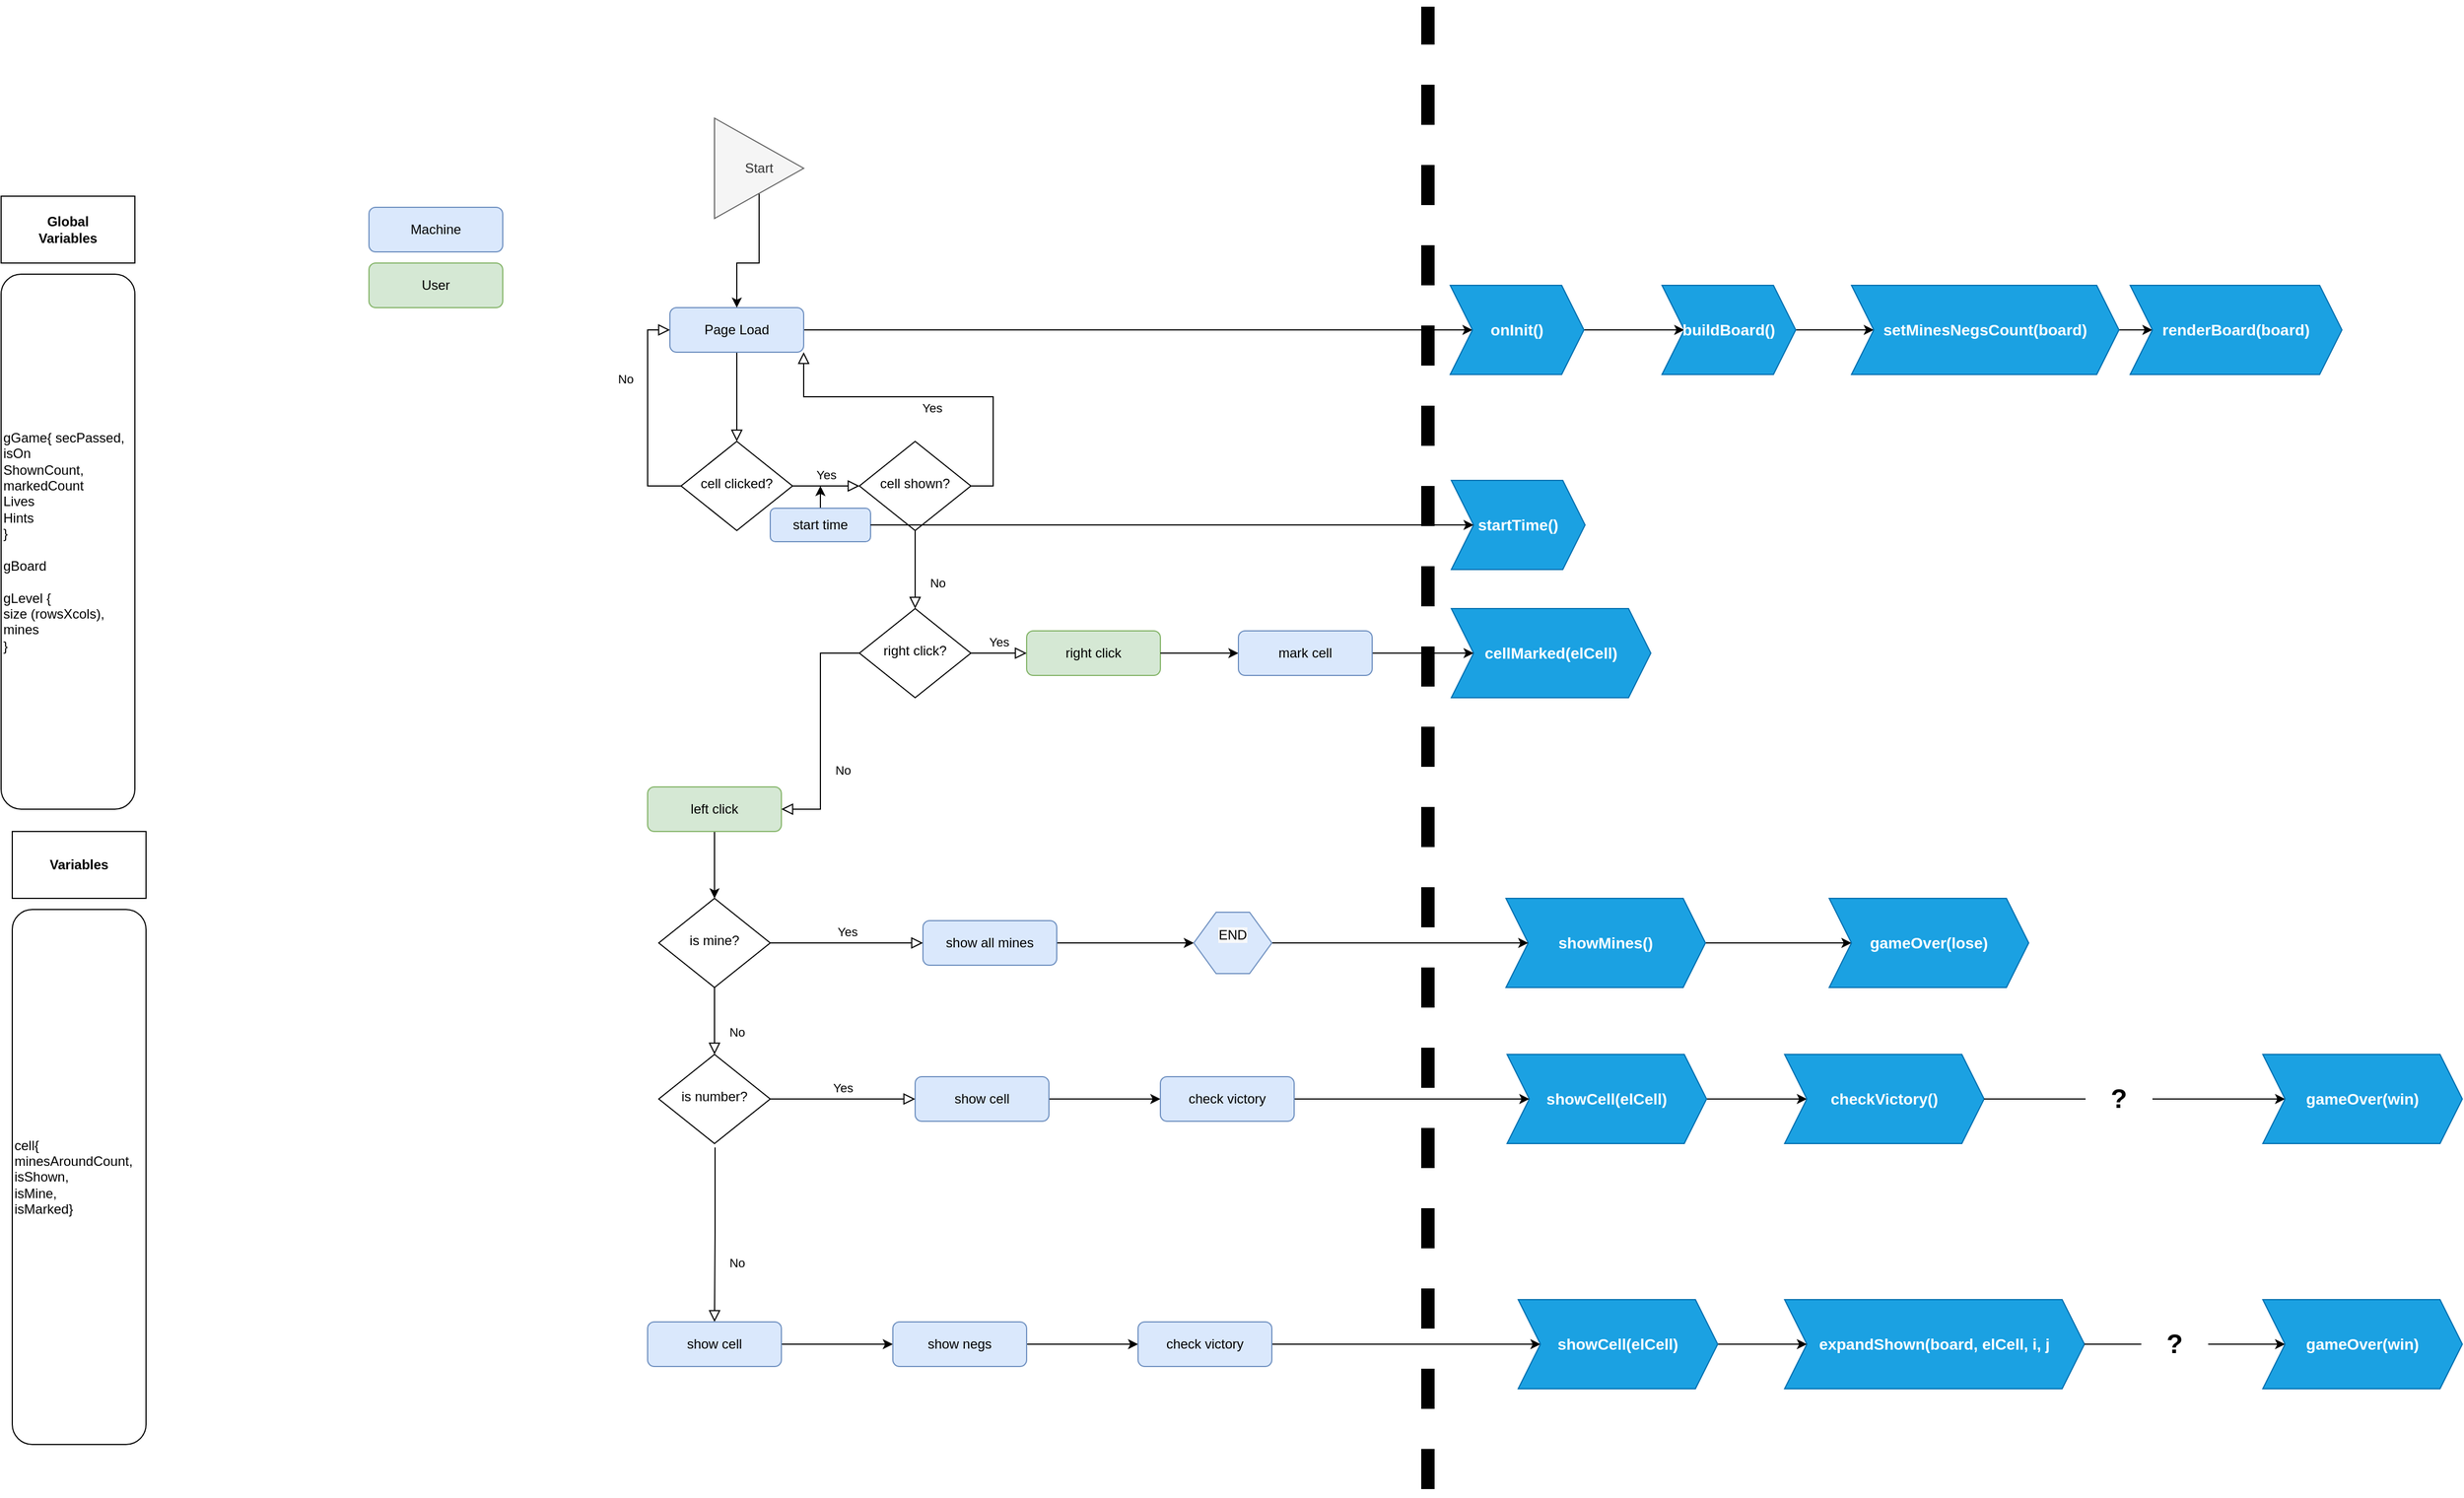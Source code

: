 <mxfile>
    <diagram id="C5RBs43oDa-KdzZeNtuy" name="Page-1">
        <mxGraphModel dx="654" dy="1541" grid="1" gridSize="10" guides="1" tooltips="1" connect="1" arrows="1" fold="1" page="1" pageScale="1" pageWidth="827" pageHeight="1169" math="0" shadow="0">
            <root>
                <mxCell id="WIyWlLk6GJQsqaUBKTNV-0"/>
                <mxCell id="WIyWlLk6GJQsqaUBKTNV-1" parent="WIyWlLk6GJQsqaUBKTNV-0"/>
                <mxCell id="WIyWlLk6GJQsqaUBKTNV-2" value="" style="rounded=0;html=1;jettySize=auto;orthogonalLoop=1;fontSize=11;endArrow=block;endFill=0;endSize=8;strokeWidth=1;shadow=0;labelBackgroundColor=none;edgeStyle=orthogonalEdgeStyle;entryX=0.5;entryY=0;entryDx=0;entryDy=0;" parent="WIyWlLk6GJQsqaUBKTNV-1" source="WIyWlLk6GJQsqaUBKTNV-3" target="WIyWlLk6GJQsqaUBKTNV-10" edge="1">
                    <mxGeometry relative="1" as="geometry">
                        <mxPoint x="660" y="190" as="targetPoint"/>
                    </mxGeometry>
                </mxCell>
                <mxCell id="oJ39Y8Fwi_5TrmCVYfJB-11" style="edgeStyle=orthogonalEdgeStyle;rounded=0;orthogonalLoop=1;jettySize=auto;html=1;entryX=0;entryY=0.5;entryDx=0;entryDy=0;fontSize=12;" parent="WIyWlLk6GJQsqaUBKTNV-1" source="WIyWlLk6GJQsqaUBKTNV-3" target="oJ39Y8Fwi_5TrmCVYfJB-10" edge="1">
                    <mxGeometry relative="1" as="geometry"/>
                </mxCell>
                <mxCell id="WIyWlLk6GJQsqaUBKTNV-3" value="Page Load" style="rounded=1;whiteSpace=wrap;html=1;fontSize=12;glass=0;strokeWidth=1;shadow=0;fillColor=#dae8fc;strokeColor=#6c8ebf;" parent="WIyWlLk6GJQsqaUBKTNV-1" vertex="1">
                    <mxGeometry x="600" y="100" width="120" height="40" as="geometry"/>
                </mxCell>
                <mxCell id="WIyWlLk6GJQsqaUBKTNV-8" value="No" style="rounded=0;html=1;jettySize=auto;orthogonalLoop=1;fontSize=11;endArrow=block;endFill=0;endSize=8;strokeWidth=1;shadow=0;labelBackgroundColor=none;edgeStyle=orthogonalEdgeStyle;entryX=0;entryY=0.5;entryDx=0;entryDy=0;exitX=0;exitY=0.5;exitDx=0;exitDy=0;" parent="WIyWlLk6GJQsqaUBKTNV-1" source="WIyWlLk6GJQsqaUBKTNV-10" target="WIyWlLk6GJQsqaUBKTNV-3" edge="1">
                    <mxGeometry x="0.333" y="20" relative="1" as="geometry">
                        <mxPoint as="offset"/>
                    </mxGeometry>
                </mxCell>
                <mxCell id="WIyWlLk6GJQsqaUBKTNV-9" value="Yes" style="edgeStyle=orthogonalEdgeStyle;rounded=0;html=1;jettySize=auto;orthogonalLoop=1;fontSize=11;endArrow=block;endFill=0;endSize=8;strokeWidth=1;shadow=0;labelBackgroundColor=none;entryX=0;entryY=0.5;entryDx=0;entryDy=0;" parent="WIyWlLk6GJQsqaUBKTNV-1" source="WIyWlLk6GJQsqaUBKTNV-10" target="oJ39Y8Fwi_5TrmCVYfJB-28" edge="1">
                    <mxGeometry y="10" relative="1" as="geometry">
                        <mxPoint as="offset"/>
                        <mxPoint x="819.941" y="352" as="targetPoint"/>
                    </mxGeometry>
                </mxCell>
                <mxCell id="WIyWlLk6GJQsqaUBKTNV-10" value="cell clicked?" style="rhombus;whiteSpace=wrap;html=1;shadow=0;fontFamily=Helvetica;fontSize=12;align=center;strokeWidth=1;spacing=6;spacingTop=-4;" parent="WIyWlLk6GJQsqaUBKTNV-1" vertex="1">
                    <mxGeometry x="610" y="220" width="100" height="80" as="geometry"/>
                </mxCell>
                <mxCell id="oJ39Y8Fwi_5TrmCVYfJB-0" value="&lt;b&gt;Global&lt;br&gt;Variables&lt;/b&gt;" style="rounded=0;whiteSpace=wrap;html=1;" parent="WIyWlLk6GJQsqaUBKTNV-1" vertex="1">
                    <mxGeometry width="120" height="60" as="geometry"/>
                </mxCell>
                <mxCell id="oJ39Y8Fwi_5TrmCVYfJB-1" value="gGame{&#9;secPassed,&lt;br&gt;&#9;isOn&lt;br&gt;ShownCount,&lt;br&gt;markedCount&lt;br&gt;&#9;Lives&lt;br&gt;&#9;Hints&lt;br&gt;&#9;}&lt;br&gt;&lt;br&gt;gBoard&lt;br&gt;&lt;br&gt;gLevel {&lt;br&gt;size (rowsXcols),&lt;br&gt;mines&lt;br&gt;}" style="rounded=1;whiteSpace=wrap;html=1;align=left;" parent="WIyWlLk6GJQsqaUBKTNV-1" vertex="1">
                    <mxGeometry y="70" width="120" height="480" as="geometry"/>
                </mxCell>
                <mxCell id="oJ39Y8Fwi_5TrmCVYfJB-2" value="&lt;b&gt;Variables&lt;/b&gt;" style="rounded=0;whiteSpace=wrap;html=1;" parent="WIyWlLk6GJQsqaUBKTNV-1" vertex="1">
                    <mxGeometry x="10" y="570" width="120" height="60" as="geometry"/>
                </mxCell>
                <mxCell id="oJ39Y8Fwi_5TrmCVYfJB-3" value="cell{&lt;br&gt;minesAroundCount,&lt;br&gt;isShown,&lt;br&gt;isMine,&lt;br&gt;isMarked}" style="rounded=1;whiteSpace=wrap;html=1;align=left;" parent="WIyWlLk6GJQsqaUBKTNV-1" vertex="1">
                    <mxGeometry x="10" y="640" width="120" height="480" as="geometry"/>
                </mxCell>
                <mxCell id="oJ39Y8Fwi_5TrmCVYfJB-4" value="Machine" style="rounded=1;whiteSpace=wrap;html=1;fontSize=12;glass=0;strokeWidth=1;shadow=0;fillColor=#dae8fc;strokeColor=#6c8ebf;" parent="WIyWlLk6GJQsqaUBKTNV-1" vertex="1">
                    <mxGeometry x="330" y="10" width="120" height="40" as="geometry"/>
                </mxCell>
                <mxCell id="oJ39Y8Fwi_5TrmCVYfJB-5" value="User" style="rounded=1;whiteSpace=wrap;html=1;fontSize=12;glass=0;strokeWidth=1;shadow=0;fillColor=#d5e8d4;strokeColor=#82b366;" parent="WIyWlLk6GJQsqaUBKTNV-1" vertex="1">
                    <mxGeometry x="330" y="60" width="120" height="40" as="geometry"/>
                </mxCell>
                <mxCell id="oJ39Y8Fwi_5TrmCVYfJB-9" style="edgeStyle=orthogonalEdgeStyle;rounded=0;orthogonalLoop=1;jettySize=auto;html=1;entryX=0.5;entryY=0;entryDx=0;entryDy=0;fontSize=12;" parent="WIyWlLk6GJQsqaUBKTNV-1" source="oJ39Y8Fwi_5TrmCVYfJB-7" target="WIyWlLk6GJQsqaUBKTNV-3" edge="1">
                    <mxGeometry relative="1" as="geometry"/>
                </mxCell>
                <mxCell id="oJ39Y8Fwi_5TrmCVYfJB-7" value="Start" style="triangle;whiteSpace=wrap;html=1;fontSize=12;fillColor=#f5f5f5;fontColor=#333333;strokeColor=#666666;align=center;" parent="WIyWlLk6GJQsqaUBKTNV-1" vertex="1">
                    <mxGeometry x="640" y="-70" width="80" height="90" as="geometry"/>
                </mxCell>
                <mxCell id="oJ39Y8Fwi_5TrmCVYfJB-13" style="edgeStyle=orthogonalEdgeStyle;rounded=0;orthogonalLoop=1;jettySize=auto;html=1;entryX=0;entryY=0.5;entryDx=0;entryDy=0;fontSize=12;" parent="WIyWlLk6GJQsqaUBKTNV-1" source="oJ39Y8Fwi_5TrmCVYfJB-10" target="oJ39Y8Fwi_5TrmCVYfJB-12" edge="1">
                    <mxGeometry relative="1" as="geometry"/>
                </mxCell>
                <mxCell id="oJ39Y8Fwi_5TrmCVYfJB-10" value="&lt;b&gt;&lt;font style=&quot;font-size: 14px;&quot;&gt;onInit()&lt;/font&gt;&lt;/b&gt;" style="shape=step;perimeter=stepPerimeter;whiteSpace=wrap;html=1;fixedSize=1;fontSize=12;fillColor=#1ba1e2;fontColor=#ffffff;strokeColor=#006EAF;" parent="WIyWlLk6GJQsqaUBKTNV-1" vertex="1">
                    <mxGeometry x="1300" y="80" width="120" height="80" as="geometry"/>
                </mxCell>
                <mxCell id="oJ39Y8Fwi_5TrmCVYfJB-15" style="edgeStyle=orthogonalEdgeStyle;rounded=0;orthogonalLoop=1;jettySize=auto;html=1;entryX=0;entryY=0.5;entryDx=0;entryDy=0;fontSize=12;" parent="WIyWlLk6GJQsqaUBKTNV-1" source="oJ39Y8Fwi_5TrmCVYfJB-12" target="oJ39Y8Fwi_5TrmCVYfJB-14" edge="1">
                    <mxGeometry relative="1" as="geometry"/>
                </mxCell>
                <mxCell id="oJ39Y8Fwi_5TrmCVYfJB-12" value="&lt;b&gt;&lt;font style=&quot;font-size: 14px;&quot;&gt;buildBoard()&lt;/font&gt;&lt;/b&gt;" style="shape=step;perimeter=stepPerimeter;whiteSpace=wrap;html=1;fixedSize=1;fontSize=12;fillColor=#1ba1e2;fontColor=#ffffff;strokeColor=#006EAF;" parent="WIyWlLk6GJQsqaUBKTNV-1" vertex="1">
                    <mxGeometry x="1490" y="80" width="120" height="80" as="geometry"/>
                </mxCell>
                <mxCell id="oJ39Y8Fwi_5TrmCVYfJB-17" style="edgeStyle=orthogonalEdgeStyle;rounded=0;orthogonalLoop=1;jettySize=auto;html=1;entryX=0;entryY=0.5;entryDx=0;entryDy=0;fontSize=12;" parent="WIyWlLk6GJQsqaUBKTNV-1" source="oJ39Y8Fwi_5TrmCVYfJB-14" target="oJ39Y8Fwi_5TrmCVYfJB-16" edge="1">
                    <mxGeometry relative="1" as="geometry"/>
                </mxCell>
                <mxCell id="oJ39Y8Fwi_5TrmCVYfJB-14" value="&lt;b&gt;&lt;font style=&quot;font-size: 14px;&quot;&gt;setMinesNegsCount(board)&lt;/font&gt;&lt;/b&gt;" style="shape=step;perimeter=stepPerimeter;whiteSpace=wrap;html=1;fixedSize=1;fontSize=12;fillColor=#1ba1e2;fontColor=#ffffff;strokeColor=#006EAF;" parent="WIyWlLk6GJQsqaUBKTNV-1" vertex="1">
                    <mxGeometry x="1660" y="80" width="240" height="80" as="geometry"/>
                </mxCell>
                <mxCell id="oJ39Y8Fwi_5TrmCVYfJB-16" value="&lt;b&gt;&lt;font style=&quot;font-size: 14px;&quot;&gt;renderBoard(board)&lt;/font&gt;&lt;/b&gt;" style="shape=step;perimeter=stepPerimeter;whiteSpace=wrap;html=1;fixedSize=1;fontSize=12;fillColor=#1ba1e2;fontColor=#ffffff;strokeColor=#006EAF;" parent="WIyWlLk6GJQsqaUBKTNV-1" vertex="1">
                    <mxGeometry x="1910" y="80" width="190" height="80" as="geometry"/>
                </mxCell>
                <mxCell id="oJ39Y8Fwi_5TrmCVYfJB-22" value="right click?" style="rhombus;whiteSpace=wrap;html=1;shadow=0;fontFamily=Helvetica;fontSize=12;align=center;strokeWidth=1;spacing=6;spacingTop=-4;" parent="WIyWlLk6GJQsqaUBKTNV-1" vertex="1">
                    <mxGeometry x="770" y="370" width="100" height="80" as="geometry"/>
                </mxCell>
                <mxCell id="oJ39Y8Fwi_5TrmCVYfJB-45" style="edgeStyle=orthogonalEdgeStyle;rounded=0;orthogonalLoop=1;jettySize=auto;html=1;entryX=0.5;entryY=0;entryDx=0;entryDy=0;strokeWidth=1;fontSize=15;" parent="WIyWlLk6GJQsqaUBKTNV-1" source="oJ39Y8Fwi_5TrmCVYfJB-24" target="oJ39Y8Fwi_5TrmCVYfJB-40" edge="1">
                    <mxGeometry relative="1" as="geometry"/>
                </mxCell>
                <mxCell id="oJ39Y8Fwi_5TrmCVYfJB-24" value="left click" style="rounded=1;whiteSpace=wrap;html=1;fontSize=12;glass=0;strokeWidth=1;shadow=0;fillColor=#d5e8d4;strokeColor=#82b366;" parent="WIyWlLk6GJQsqaUBKTNV-1" vertex="1">
                    <mxGeometry x="580" y="530" width="120" height="40" as="geometry"/>
                </mxCell>
                <mxCell id="oJ39Y8Fwi_5TrmCVYfJB-25" value="No" style="rounded=0;html=1;jettySize=auto;orthogonalLoop=1;fontSize=11;endArrow=block;endFill=0;endSize=8;strokeWidth=1;shadow=0;labelBackgroundColor=none;edgeStyle=orthogonalEdgeStyle;exitX=0;exitY=0.5;exitDx=0;exitDy=0;entryX=1;entryY=0.5;entryDx=0;entryDy=0;" parent="WIyWlLk6GJQsqaUBKTNV-1" source="oJ39Y8Fwi_5TrmCVYfJB-22" target="oJ39Y8Fwi_5TrmCVYfJB-24" edge="1">
                    <mxGeometry x="0.333" y="20" relative="1" as="geometry">
                        <mxPoint as="offset"/>
                        <mxPoint x="620" y="270" as="sourcePoint"/>
                        <mxPoint x="740" y="350" as="targetPoint"/>
                    </mxGeometry>
                </mxCell>
                <mxCell id="oJ39Y8Fwi_5TrmCVYfJB-26" value="right click" style="rounded=1;whiteSpace=wrap;html=1;fontSize=12;glass=0;strokeWidth=1;shadow=0;fillColor=#d5e8d4;strokeColor=#82b366;" parent="WIyWlLk6GJQsqaUBKTNV-1" vertex="1">
                    <mxGeometry x="920" y="390" width="120" height="40" as="geometry"/>
                </mxCell>
                <mxCell id="oJ39Y8Fwi_5TrmCVYfJB-27" value="Yes" style="edgeStyle=orthogonalEdgeStyle;rounded=0;html=1;jettySize=auto;orthogonalLoop=1;fontSize=11;endArrow=block;endFill=0;endSize=8;strokeWidth=1;shadow=0;labelBackgroundColor=none;entryX=0;entryY=0.5;entryDx=0;entryDy=0;exitX=1;exitY=0.5;exitDx=0;exitDy=0;" parent="WIyWlLk6GJQsqaUBKTNV-1" source="oJ39Y8Fwi_5TrmCVYfJB-22" target="oJ39Y8Fwi_5TrmCVYfJB-26" edge="1">
                    <mxGeometry y="10" relative="1" as="geometry">
                        <mxPoint as="offset"/>
                        <mxPoint x="765" y="255" as="sourcePoint"/>
                        <mxPoint x="875.0" y="365" as="targetPoint"/>
                    </mxGeometry>
                </mxCell>
                <mxCell id="oJ39Y8Fwi_5TrmCVYfJB-28" value="cell shown?" style="rhombus;whiteSpace=wrap;html=1;shadow=0;fontFamily=Helvetica;fontSize=12;align=center;strokeWidth=1;spacing=6;spacingTop=-4;" parent="WIyWlLk6GJQsqaUBKTNV-1" vertex="1">
                    <mxGeometry x="770" y="220" width="100" height="80" as="geometry"/>
                </mxCell>
                <mxCell id="oJ39Y8Fwi_5TrmCVYfJB-29" value="No" style="rounded=0;html=1;jettySize=auto;orthogonalLoop=1;fontSize=11;endArrow=block;endFill=0;endSize=8;strokeWidth=1;shadow=0;labelBackgroundColor=none;edgeStyle=orthogonalEdgeStyle;entryX=0.5;entryY=0;entryDx=0;entryDy=0;exitX=0.5;exitY=1;exitDx=0;exitDy=0;" parent="WIyWlLk6GJQsqaUBKTNV-1" source="oJ39Y8Fwi_5TrmCVYfJB-28" target="oJ39Y8Fwi_5TrmCVYfJB-22" edge="1">
                    <mxGeometry x="0.333" y="20" relative="1" as="geometry">
                        <mxPoint as="offset"/>
                        <mxPoint x="1090" y="300" as="sourcePoint"/>
                        <mxPoint x="1080" y="160" as="targetPoint"/>
                    </mxGeometry>
                </mxCell>
                <mxCell id="oJ39Y8Fwi_5TrmCVYfJB-31" value="Yes" style="edgeStyle=orthogonalEdgeStyle;rounded=0;html=1;jettySize=auto;orthogonalLoop=1;fontSize=11;endArrow=block;endFill=0;endSize=8;strokeWidth=1;shadow=0;labelBackgroundColor=none;entryX=1;entryY=1;entryDx=0;entryDy=0;exitX=1;exitY=0.5;exitDx=0;exitDy=0;" parent="WIyWlLk6GJQsqaUBKTNV-1" source="oJ39Y8Fwi_5TrmCVYfJB-28" target="WIyWlLk6GJQsqaUBKTNV-3" edge="1">
                    <mxGeometry y="10" relative="1" as="geometry">
                        <mxPoint as="offset"/>
                        <mxPoint x="720" y="270" as="sourcePoint"/>
                        <mxPoint x="920.0" y="260" as="targetPoint"/>
                    </mxGeometry>
                </mxCell>
                <mxCell id="oJ39Y8Fwi_5TrmCVYfJB-33" value="&lt;b&gt;&lt;font style=&quot;font-size: 14px;&quot;&gt;cellMarked(elCell)&lt;/font&gt;&lt;/b&gt;" style="shape=step;perimeter=stepPerimeter;whiteSpace=wrap;html=1;fixedSize=1;fontSize=12;fillColor=#1ba1e2;fontColor=#ffffff;strokeColor=#006EAF;" parent="WIyWlLk6GJQsqaUBKTNV-1" vertex="1">
                    <mxGeometry x="1301" y="370" width="179" height="80" as="geometry"/>
                </mxCell>
                <mxCell id="oJ39Y8Fwi_5TrmCVYfJB-34" style="edgeStyle=orthogonalEdgeStyle;rounded=0;orthogonalLoop=1;jettySize=auto;html=1;fontSize=12;exitX=1;exitY=0.5;exitDx=0;exitDy=0;entryX=0;entryY=0.5;entryDx=0;entryDy=0;" parent="WIyWlLk6GJQsqaUBKTNV-1" source="oJ39Y8Fwi_5TrmCVYfJB-26" target="oJ39Y8Fwi_5TrmCVYfJB-46" edge="1">
                    <mxGeometry relative="1" as="geometry">
                        <mxPoint x="1070" y="410" as="sourcePoint"/>
                        <mxPoint x="1220" y="410" as="targetPoint"/>
                    </mxGeometry>
                </mxCell>
                <mxCell id="oJ39Y8Fwi_5TrmCVYfJB-35" value="" style="endArrow=none;html=1;fontSize=14;strokeWidth=12;rounded=0;dashed=1;" parent="WIyWlLk6GJQsqaUBKTNV-1" edge="1">
                    <mxGeometry width="50" height="50" relative="1" as="geometry">
                        <mxPoint x="1280" y="1160" as="sourcePoint"/>
                        <mxPoint x="1280" y="-170" as="targetPoint"/>
                    </mxGeometry>
                </mxCell>
                <mxCell id="oJ39Y8Fwi_5TrmCVYfJB-84" style="edgeStyle=orthogonalEdgeStyle;rounded=0;orthogonalLoop=1;jettySize=auto;html=1;entryX=0;entryY=0.5;entryDx=0;entryDy=0;strokeWidth=1;fontSize=24;" parent="WIyWlLk6GJQsqaUBKTNV-1" source="oJ39Y8Fwi_5TrmCVYfJB-37" target="oJ39Y8Fwi_5TrmCVYfJB-63" edge="1">
                    <mxGeometry relative="1" as="geometry"/>
                </mxCell>
                <mxCell id="oJ39Y8Fwi_5TrmCVYfJB-37" value="&lt;b&gt;&lt;font style=&quot;font-size: 14px;&quot;&gt;showCell(elCell)&lt;/font&gt;&lt;/b&gt;" style="shape=step;perimeter=stepPerimeter;whiteSpace=wrap;html=1;fixedSize=1;fontSize=12;fillColor=#1ba1e2;fontColor=#ffffff;strokeColor=#006EAF;" parent="WIyWlLk6GJQsqaUBKTNV-1" vertex="1">
                    <mxGeometry x="1351" y="770" width="179" height="80" as="geometry"/>
                </mxCell>
                <mxCell id="oJ39Y8Fwi_5TrmCVYfJB-40" value="is mine?" style="rhombus;whiteSpace=wrap;html=1;shadow=0;fontFamily=Helvetica;fontSize=12;align=center;strokeWidth=1;spacing=6;spacingTop=-4;" parent="WIyWlLk6GJQsqaUBKTNV-1" vertex="1">
                    <mxGeometry x="590" y="630" width="100" height="80" as="geometry"/>
                </mxCell>
                <mxCell id="oJ39Y8Fwi_5TrmCVYfJB-47" style="edgeStyle=orthogonalEdgeStyle;rounded=0;orthogonalLoop=1;jettySize=auto;html=1;entryX=0;entryY=0.5;entryDx=0;entryDy=0;strokeWidth=1;fontSize=15;" parent="WIyWlLk6GJQsqaUBKTNV-1" source="oJ39Y8Fwi_5TrmCVYfJB-46" target="oJ39Y8Fwi_5TrmCVYfJB-33" edge="1">
                    <mxGeometry relative="1" as="geometry"/>
                </mxCell>
                <mxCell id="oJ39Y8Fwi_5TrmCVYfJB-46" value="mark cell" style="rounded=1;whiteSpace=wrap;html=1;fontSize=12;glass=0;strokeWidth=1;shadow=0;fillColor=#dae8fc;strokeColor=#6c8ebf;" parent="WIyWlLk6GJQsqaUBKTNV-1" vertex="1">
                    <mxGeometry x="1110" y="390" width="120" height="40" as="geometry"/>
                </mxCell>
                <mxCell id="oJ39Y8Fwi_5TrmCVYfJB-86" style="edgeStyle=orthogonalEdgeStyle;rounded=0;orthogonalLoop=1;jettySize=auto;html=1;entryX=0;entryY=0.5;entryDx=0;entryDy=0;strokeWidth=1;fontSize=24;" parent="WIyWlLk6GJQsqaUBKTNV-1" source="oJ39Y8Fwi_5TrmCVYfJB-48" target="oJ39Y8Fwi_5TrmCVYfJB-59" edge="1">
                    <mxGeometry relative="1" as="geometry"/>
                </mxCell>
                <mxCell id="oJ39Y8Fwi_5TrmCVYfJB-48" value="show cell" style="rounded=1;whiteSpace=wrap;html=1;fontSize=12;glass=0;strokeWidth=1;shadow=0;fillColor=#dae8fc;strokeColor=#6c8ebf;" parent="WIyWlLk6GJQsqaUBKTNV-1" vertex="1">
                    <mxGeometry x="820" y="790" width="120" height="40" as="geometry"/>
                </mxCell>
                <mxCell id="oJ39Y8Fwi_5TrmCVYfJB-71" style="edgeStyle=orthogonalEdgeStyle;rounded=0;orthogonalLoop=1;jettySize=auto;html=1;entryX=0;entryY=0.5;entryDx=0;entryDy=0;strokeWidth=1;fontSize=15;" parent="WIyWlLk6GJQsqaUBKTNV-1" source="oJ39Y8Fwi_5TrmCVYfJB-51" target="oJ39Y8Fwi_5TrmCVYfJB-42" edge="1">
                    <mxGeometry relative="1" as="geometry"/>
                </mxCell>
                <mxCell id="oJ39Y8Fwi_5TrmCVYfJB-51" value="show all mines" style="rounded=1;whiteSpace=wrap;html=1;fontSize=12;glass=0;strokeWidth=1;shadow=0;fillColor=#dae8fc;strokeColor=#6c8ebf;" parent="WIyWlLk6GJQsqaUBKTNV-1" vertex="1">
                    <mxGeometry x="827" y="650" width="120" height="40" as="geometry"/>
                </mxCell>
                <mxCell id="oJ39Y8Fwi_5TrmCVYfJB-53" value="Yes" style="edgeStyle=orthogonalEdgeStyle;rounded=0;html=1;jettySize=auto;orthogonalLoop=1;fontSize=11;endArrow=block;endFill=0;endSize=8;strokeWidth=1;shadow=0;labelBackgroundColor=none;exitX=1;exitY=0.5;exitDx=0;exitDy=0;entryX=0;entryY=0.5;entryDx=0;entryDy=0;startArrow=none;" parent="WIyWlLk6GJQsqaUBKTNV-1" source="oJ39Y8Fwi_5TrmCVYfJB-40" target="oJ39Y8Fwi_5TrmCVYfJB-51" edge="1">
                    <mxGeometry y="10" relative="1" as="geometry">
                        <mxPoint as="offset"/>
                        <mxPoint x="650" y="736.25" as="sourcePoint"/>
                        <mxPoint x="640" y="843.75" as="targetPoint"/>
                    </mxGeometry>
                </mxCell>
                <mxCell id="oJ39Y8Fwi_5TrmCVYfJB-58" style="edgeStyle=orthogonalEdgeStyle;rounded=0;orthogonalLoop=1;jettySize=auto;html=1;entryX=0;entryY=0.5;entryDx=0;entryDy=0;strokeWidth=1;fontSize=15;" parent="WIyWlLk6GJQsqaUBKTNV-1" source="oJ39Y8Fwi_5TrmCVYfJB-54" target="oJ39Y8Fwi_5TrmCVYfJB-57" edge="1">
                    <mxGeometry relative="1" as="geometry"/>
                </mxCell>
                <mxCell id="oJ39Y8Fwi_5TrmCVYfJB-54" value="&lt;b&gt;&lt;font style=&quot;font-size: 14px;&quot;&gt;showMines()&lt;/font&gt;&lt;/b&gt;" style="shape=step;perimeter=stepPerimeter;whiteSpace=wrap;html=1;fixedSize=1;fontSize=12;fillColor=#1ba1e2;fontColor=#ffffff;strokeColor=#006EAF;" parent="WIyWlLk6GJQsqaUBKTNV-1" vertex="1">
                    <mxGeometry x="1350" y="630" width="179" height="80" as="geometry"/>
                </mxCell>
                <mxCell id="oJ39Y8Fwi_5TrmCVYfJB-55" style="edgeStyle=orthogonalEdgeStyle;rounded=0;orthogonalLoop=1;jettySize=auto;html=1;fontSize=12;entryX=0;entryY=0.5;entryDx=0;entryDy=0;exitX=1;exitY=0.5;exitDx=0;exitDy=0;startArrow=none;" parent="WIyWlLk6GJQsqaUBKTNV-1" source="oJ39Y8Fwi_5TrmCVYfJB-42" target="oJ39Y8Fwi_5TrmCVYfJB-54" edge="1">
                    <mxGeometry relative="1" as="geometry">
                        <mxPoint x="1060" y="860" as="sourcePoint"/>
                        <mxPoint x="1261.0" y="859.29" as="targetPoint"/>
                    </mxGeometry>
                </mxCell>
                <mxCell id="oJ39Y8Fwi_5TrmCVYfJB-57" value="&lt;span style=&quot;font-size: 14px;&quot;&gt;&lt;b&gt;gameOver(lose)&lt;/b&gt;&lt;/span&gt;" style="shape=step;perimeter=stepPerimeter;whiteSpace=wrap;html=1;fixedSize=1;fontSize=12;fillColor=#1ba1e2;fontColor=#ffffff;strokeColor=#006EAF;" parent="WIyWlLk6GJQsqaUBKTNV-1" vertex="1">
                    <mxGeometry x="1640" y="630" width="179" height="80" as="geometry"/>
                </mxCell>
                <mxCell id="oJ39Y8Fwi_5TrmCVYfJB-66" style="edgeStyle=orthogonalEdgeStyle;rounded=0;orthogonalLoop=1;jettySize=auto;html=1;strokeWidth=1;fontSize=15;entryX=0;entryY=0.5;entryDx=0;entryDy=0;startArrow=none;" parent="WIyWlLk6GJQsqaUBKTNV-1" source="oJ39Y8Fwi_5TrmCVYfJB-82" target="oJ39Y8Fwi_5TrmCVYfJB-65" edge="1">
                    <mxGeometry relative="1" as="geometry"/>
                </mxCell>
                <mxCell id="oJ39Y8Fwi_5TrmCVYfJB-63" value="&lt;b&gt;&lt;font style=&quot;font-size: 14px;&quot;&gt;checkVictory()&lt;/font&gt;&lt;/b&gt;" style="shape=step;perimeter=stepPerimeter;whiteSpace=wrap;html=1;fixedSize=1;fontSize=12;fillColor=#1ba1e2;fontColor=#ffffff;strokeColor=#006EAF;" parent="WIyWlLk6GJQsqaUBKTNV-1" vertex="1">
                    <mxGeometry x="1600" y="770" width="179" height="80" as="geometry"/>
                </mxCell>
                <mxCell id="oJ39Y8Fwi_5TrmCVYfJB-65" value="&lt;span style=&quot;font-size: 14px;&quot;&gt;&lt;b&gt;gameOver(win)&lt;/b&gt;&lt;/span&gt;" style="shape=step;perimeter=stepPerimeter;whiteSpace=wrap;html=1;fixedSize=1;fontSize=12;fillColor=#1ba1e2;fontColor=#ffffff;strokeColor=#006EAF;" parent="WIyWlLk6GJQsqaUBKTNV-1" vertex="1">
                    <mxGeometry x="2029" y="770" width="179" height="80" as="geometry"/>
                </mxCell>
                <mxCell id="oJ39Y8Fwi_5TrmCVYfJB-42" value="&#10;&lt;span style=&quot;color: rgb(0, 0, 0); font-family: Helvetica; font-size: 12px; font-style: normal; font-variant-ligatures: normal; font-variant-caps: normal; font-weight: 400; letter-spacing: normal; orphans: 2; text-align: center; text-indent: 0px; text-transform: none; widows: 2; word-spacing: 0px; -webkit-text-stroke-width: 0px; background-color: rgb(248, 249, 250); text-decoration-thickness: initial; text-decoration-style: initial; text-decoration-color: initial; float: none; display: inline !important;&quot;&gt;END&lt;/span&gt;&#10;&#10;" style="shape=hexagon;perimeter=hexagonPerimeter2;whiteSpace=wrap;html=1;fixedSize=1;fontSize=12;fillColor=#dae8fc;strokeColor=#6c8ebf;" parent="WIyWlLk6GJQsqaUBKTNV-1" vertex="1">
                    <mxGeometry x="1070" y="642.5" width="70" height="55" as="geometry"/>
                </mxCell>
                <mxCell id="oJ39Y8Fwi_5TrmCVYfJB-74" value="No" style="rounded=0;html=1;jettySize=auto;orthogonalLoop=1;fontSize=11;endArrow=block;endFill=0;endSize=8;strokeWidth=1;shadow=0;labelBackgroundColor=none;edgeStyle=orthogonalEdgeStyle;exitX=0.5;exitY=1;exitDx=0;exitDy=0;entryX=0.5;entryY=0;entryDx=0;entryDy=0;" parent="WIyWlLk6GJQsqaUBKTNV-1" source="oJ39Y8Fwi_5TrmCVYfJB-40" target="oJ39Y8Fwi_5TrmCVYfJB-75" edge="1">
                    <mxGeometry x="0.333" y="20" relative="1" as="geometry">
                        <mxPoint as="offset"/>
                        <mxPoint x="680" y="870" as="sourcePoint"/>
                        <mxPoint x="640" y="810" as="targetPoint"/>
                    </mxGeometry>
                </mxCell>
                <mxCell id="oJ39Y8Fwi_5TrmCVYfJB-75" value="is number?" style="rhombus;whiteSpace=wrap;html=1;shadow=0;fontFamily=Helvetica;fontSize=12;align=center;strokeWidth=1;spacing=6;spacingTop=-4;" parent="WIyWlLk6GJQsqaUBKTNV-1" vertex="1">
                    <mxGeometry x="590" y="770" width="100" height="80" as="geometry"/>
                </mxCell>
                <mxCell id="oJ39Y8Fwi_5TrmCVYfJB-77" value="Yes" style="edgeStyle=orthogonalEdgeStyle;rounded=0;html=1;jettySize=auto;orthogonalLoop=1;fontSize=11;endArrow=block;endFill=0;endSize=8;strokeWidth=1;shadow=0;labelBackgroundColor=none;startArrow=none;exitX=1;exitY=0.5;exitDx=0;exitDy=0;entryX=0;entryY=0.5;entryDx=0;entryDy=0;" parent="WIyWlLk6GJQsqaUBKTNV-1" source="oJ39Y8Fwi_5TrmCVYfJB-75" target="oJ39Y8Fwi_5TrmCVYfJB-48" edge="1">
                    <mxGeometry y="10" relative="1" as="geometry">
                        <mxPoint as="offset"/>
                        <mxPoint x="700" y="810" as="sourcePoint"/>
                        <mxPoint x="780" y="809" as="targetPoint"/>
                    </mxGeometry>
                </mxCell>
                <mxCell id="oJ39Y8Fwi_5TrmCVYfJB-78" value="No" style="rounded=0;html=1;jettySize=auto;orthogonalLoop=1;fontSize=11;endArrow=block;endFill=0;endSize=8;strokeWidth=1;shadow=0;labelBackgroundColor=none;edgeStyle=orthogonalEdgeStyle;exitX=0.505;exitY=1.043;exitDx=0;exitDy=0;exitPerimeter=0;entryX=0.5;entryY=0;entryDx=0;entryDy=0;" parent="WIyWlLk6GJQsqaUBKTNV-1" source="oJ39Y8Fwi_5TrmCVYfJB-75" target="oJ39Y8Fwi_5TrmCVYfJB-79" edge="1">
                    <mxGeometry x="0.333" y="20" relative="1" as="geometry">
                        <mxPoint as="offset"/>
                        <mxPoint x="640" y="860" as="sourcePoint"/>
                        <mxPoint x="640" y="1000" as="targetPoint"/>
                    </mxGeometry>
                </mxCell>
                <mxCell id="oJ39Y8Fwi_5TrmCVYfJB-89" style="edgeStyle=orthogonalEdgeStyle;rounded=0;orthogonalLoop=1;jettySize=auto;html=1;entryX=0;entryY=0.5;entryDx=0;entryDy=0;strokeWidth=1;fontSize=24;" parent="WIyWlLk6GJQsqaUBKTNV-1" source="oJ39Y8Fwi_5TrmCVYfJB-79" target="oJ39Y8Fwi_5TrmCVYfJB-88" edge="1">
                    <mxGeometry relative="1" as="geometry"/>
                </mxCell>
                <mxCell id="oJ39Y8Fwi_5TrmCVYfJB-79" value="show cell" style="rounded=1;whiteSpace=wrap;html=1;fontSize=12;glass=0;strokeWidth=1;shadow=0;fillColor=#dae8fc;strokeColor=#6c8ebf;" parent="WIyWlLk6GJQsqaUBKTNV-1" vertex="1">
                    <mxGeometry x="580" y="1010" width="120" height="40" as="geometry"/>
                </mxCell>
                <mxCell id="oJ39Y8Fwi_5TrmCVYfJB-98" style="edgeStyle=orthogonalEdgeStyle;rounded=0;orthogonalLoop=1;jettySize=auto;html=1;entryX=0;entryY=0.5;entryDx=0;entryDy=0;strokeWidth=1;fontSize=24;startArrow=none;" parent="WIyWlLk6GJQsqaUBKTNV-1" source="oJ39Y8Fwi_5TrmCVYfJB-99" target="oJ39Y8Fwi_5TrmCVYfJB-95" edge="1">
                    <mxGeometry relative="1" as="geometry"/>
                </mxCell>
                <mxCell id="oJ39Y8Fwi_5TrmCVYfJB-81" value="&lt;b&gt;&lt;font style=&quot;font-size: 14px;&quot;&gt;expandShown(board, elCell, i, j&lt;/font&gt;&lt;/b&gt;" style="shape=step;perimeter=stepPerimeter;whiteSpace=wrap;html=1;fixedSize=1;fontSize=12;fillColor=#1ba1e2;fontColor=#ffffff;strokeColor=#006EAF;" parent="WIyWlLk6GJQsqaUBKTNV-1" vertex="1">
                    <mxGeometry x="1600" y="990" width="269" height="80" as="geometry"/>
                </mxCell>
                <mxCell id="oJ39Y8Fwi_5TrmCVYfJB-82" value="&lt;b&gt;&lt;font style=&quot;font-size: 24px;&quot;&gt;?&lt;/font&gt;&lt;/b&gt;" style="text;html=1;strokeColor=none;fillColor=none;align=center;verticalAlign=middle;whiteSpace=wrap;rounded=0;fontSize=15;" parent="WIyWlLk6GJQsqaUBKTNV-1" vertex="1">
                    <mxGeometry x="1870" y="795" width="60" height="30" as="geometry"/>
                </mxCell>
                <mxCell id="oJ39Y8Fwi_5TrmCVYfJB-83" value="" style="edgeStyle=orthogonalEdgeStyle;rounded=0;orthogonalLoop=1;jettySize=auto;html=1;strokeWidth=1;fontSize=15;entryX=0;entryY=0.5;entryDx=0;entryDy=0;endArrow=none;" parent="WIyWlLk6GJQsqaUBKTNV-1" source="oJ39Y8Fwi_5TrmCVYfJB-63" target="oJ39Y8Fwi_5TrmCVYfJB-82" edge="1">
                    <mxGeometry relative="1" as="geometry">
                        <mxPoint x="1779" y="810" as="sourcePoint"/>
                        <mxPoint x="1923" y="810" as="targetPoint"/>
                    </mxGeometry>
                </mxCell>
                <mxCell id="oJ39Y8Fwi_5TrmCVYfJB-87" style="edgeStyle=orthogonalEdgeStyle;rounded=0;orthogonalLoop=1;jettySize=auto;html=1;entryX=0;entryY=0.5;entryDx=0;entryDy=0;strokeWidth=1;fontSize=24;" parent="WIyWlLk6GJQsqaUBKTNV-1" source="oJ39Y8Fwi_5TrmCVYfJB-59" target="oJ39Y8Fwi_5TrmCVYfJB-37" edge="1">
                    <mxGeometry relative="1" as="geometry"/>
                </mxCell>
                <mxCell id="oJ39Y8Fwi_5TrmCVYfJB-59" value="check victory" style="rounded=1;whiteSpace=wrap;html=1;fontSize=12;glass=0;strokeWidth=1;shadow=0;fillColor=#dae8fc;strokeColor=#6c8ebf;" parent="WIyWlLk6GJQsqaUBKTNV-1" vertex="1">
                    <mxGeometry x="1040" y="790" width="120" height="40" as="geometry"/>
                </mxCell>
                <mxCell id="oJ39Y8Fwi_5TrmCVYfJB-91" style="edgeStyle=orthogonalEdgeStyle;rounded=0;orthogonalLoop=1;jettySize=auto;html=1;entryX=0;entryY=0.5;entryDx=0;entryDy=0;strokeWidth=1;fontSize=24;" parent="WIyWlLk6GJQsqaUBKTNV-1" source="oJ39Y8Fwi_5TrmCVYfJB-88" target="oJ39Y8Fwi_5TrmCVYfJB-90" edge="1">
                    <mxGeometry relative="1" as="geometry"/>
                </mxCell>
                <mxCell id="oJ39Y8Fwi_5TrmCVYfJB-88" value="show negs" style="rounded=1;whiteSpace=wrap;html=1;fontSize=12;glass=0;strokeWidth=1;shadow=0;fillColor=#dae8fc;strokeColor=#6c8ebf;" parent="WIyWlLk6GJQsqaUBKTNV-1" vertex="1">
                    <mxGeometry x="800" y="1010" width="120" height="40" as="geometry"/>
                </mxCell>
                <mxCell id="oJ39Y8Fwi_5TrmCVYfJB-96" style="edgeStyle=orthogonalEdgeStyle;rounded=0;orthogonalLoop=1;jettySize=auto;html=1;entryX=0;entryY=0.5;entryDx=0;entryDy=0;strokeWidth=1;fontSize=24;" parent="WIyWlLk6GJQsqaUBKTNV-1" source="oJ39Y8Fwi_5TrmCVYfJB-90" target="oJ39Y8Fwi_5TrmCVYfJB-93" edge="1">
                    <mxGeometry relative="1" as="geometry"/>
                </mxCell>
                <mxCell id="oJ39Y8Fwi_5TrmCVYfJB-90" value="check victory" style="rounded=1;whiteSpace=wrap;html=1;fontSize=12;glass=0;strokeWidth=1;shadow=0;fillColor=#dae8fc;strokeColor=#6c8ebf;" parent="WIyWlLk6GJQsqaUBKTNV-1" vertex="1">
                    <mxGeometry x="1020" y="1010" width="120" height="40" as="geometry"/>
                </mxCell>
                <mxCell id="oJ39Y8Fwi_5TrmCVYfJB-97" style="edgeStyle=orthogonalEdgeStyle;rounded=0;orthogonalLoop=1;jettySize=auto;html=1;entryX=0;entryY=0.5;entryDx=0;entryDy=0;strokeWidth=1;fontSize=24;" parent="WIyWlLk6GJQsqaUBKTNV-1" source="oJ39Y8Fwi_5TrmCVYfJB-93" target="oJ39Y8Fwi_5TrmCVYfJB-81" edge="1">
                    <mxGeometry relative="1" as="geometry"/>
                </mxCell>
                <mxCell id="oJ39Y8Fwi_5TrmCVYfJB-93" value="&lt;b&gt;&lt;font style=&quot;font-size: 14px;&quot;&gt;showCell(elCell)&lt;/font&gt;&lt;/b&gt;" style="shape=step;perimeter=stepPerimeter;whiteSpace=wrap;html=1;fixedSize=1;fontSize=12;fillColor=#1ba1e2;fontColor=#ffffff;strokeColor=#006EAF;" parent="WIyWlLk6GJQsqaUBKTNV-1" vertex="1">
                    <mxGeometry x="1361" y="990" width="179" height="80" as="geometry"/>
                </mxCell>
                <mxCell id="oJ39Y8Fwi_5TrmCVYfJB-95" value="&lt;span style=&quot;font-size: 14px;&quot;&gt;&lt;b&gt;gameOver(win)&lt;/b&gt;&lt;/span&gt;" style="shape=step;perimeter=stepPerimeter;whiteSpace=wrap;html=1;fixedSize=1;fontSize=12;fillColor=#1ba1e2;fontColor=#ffffff;strokeColor=#006EAF;" parent="WIyWlLk6GJQsqaUBKTNV-1" vertex="1">
                    <mxGeometry x="2029" y="990" width="179" height="80" as="geometry"/>
                </mxCell>
                <mxCell id="oJ39Y8Fwi_5TrmCVYfJB-99" value="&lt;b&gt;&lt;font style=&quot;font-size: 24px;&quot;&gt;?&lt;/font&gt;&lt;/b&gt;" style="text;html=1;strokeColor=none;fillColor=none;align=center;verticalAlign=middle;whiteSpace=wrap;rounded=0;fontSize=15;" parent="WIyWlLk6GJQsqaUBKTNV-1" vertex="1">
                    <mxGeometry x="1920" y="1015" width="60" height="30" as="geometry"/>
                </mxCell>
                <mxCell id="oJ39Y8Fwi_5TrmCVYfJB-101" value="" style="edgeStyle=orthogonalEdgeStyle;rounded=0;orthogonalLoop=1;jettySize=auto;html=1;entryX=0;entryY=0.5;entryDx=0;entryDy=0;strokeWidth=1;fontSize=24;endArrow=none;" parent="WIyWlLk6GJQsqaUBKTNV-1" source="oJ39Y8Fwi_5TrmCVYfJB-81" target="oJ39Y8Fwi_5TrmCVYfJB-99" edge="1">
                    <mxGeometry relative="1" as="geometry">
                        <mxPoint x="1869.0" y="1030.0" as="sourcePoint"/>
                        <mxPoint x="2049.0" y="1030.0" as="targetPoint"/>
                    </mxGeometry>
                </mxCell>
                <mxCell id="1" style="edgeStyle=none;html=1;" edge="1" parent="WIyWlLk6GJQsqaUBKTNV-1" source="0">
                    <mxGeometry relative="1" as="geometry">
                        <mxPoint x="735" y="260" as="targetPoint"/>
                    </mxGeometry>
                </mxCell>
                <mxCell id="0" value="start time" style="rounded=1;whiteSpace=wrap;html=1;fontSize=12;glass=0;strokeWidth=1;shadow=0;fillColor=#dae8fc;strokeColor=#6c8ebf;" vertex="1" parent="WIyWlLk6GJQsqaUBKTNV-1">
                    <mxGeometry x="690" y="280" width="90" height="30" as="geometry"/>
                </mxCell>
                <mxCell id="2" value="&lt;b&gt;&lt;font style=&quot;font-size: 14px&quot;&gt;startTime()&lt;/font&gt;&lt;/b&gt;" style="shape=step;perimeter=stepPerimeter;whiteSpace=wrap;html=1;fixedSize=1;fontSize=12;fillColor=#1ba1e2;fontColor=#ffffff;strokeColor=#006EAF;" vertex="1" parent="WIyWlLk6GJQsqaUBKTNV-1">
                    <mxGeometry x="1301" y="255" width="120" height="80" as="geometry"/>
                </mxCell>
                <mxCell id="3" style="edgeStyle=orthogonalEdgeStyle;rounded=0;orthogonalLoop=1;jettySize=auto;html=1;fontSize=12;exitX=1;exitY=0.5;exitDx=0;exitDy=0;entryX=0;entryY=0.5;entryDx=0;entryDy=0;" edge="1" parent="WIyWlLk6GJQsqaUBKTNV-1" source="0" target="2">
                    <mxGeometry relative="1" as="geometry">
                        <mxPoint x="1020" y="280" as="sourcePoint"/>
                        <mxPoint x="1090" y="280" as="targetPoint"/>
                    </mxGeometry>
                </mxCell>
            </root>
        </mxGraphModel>
    </diagram>
</mxfile>